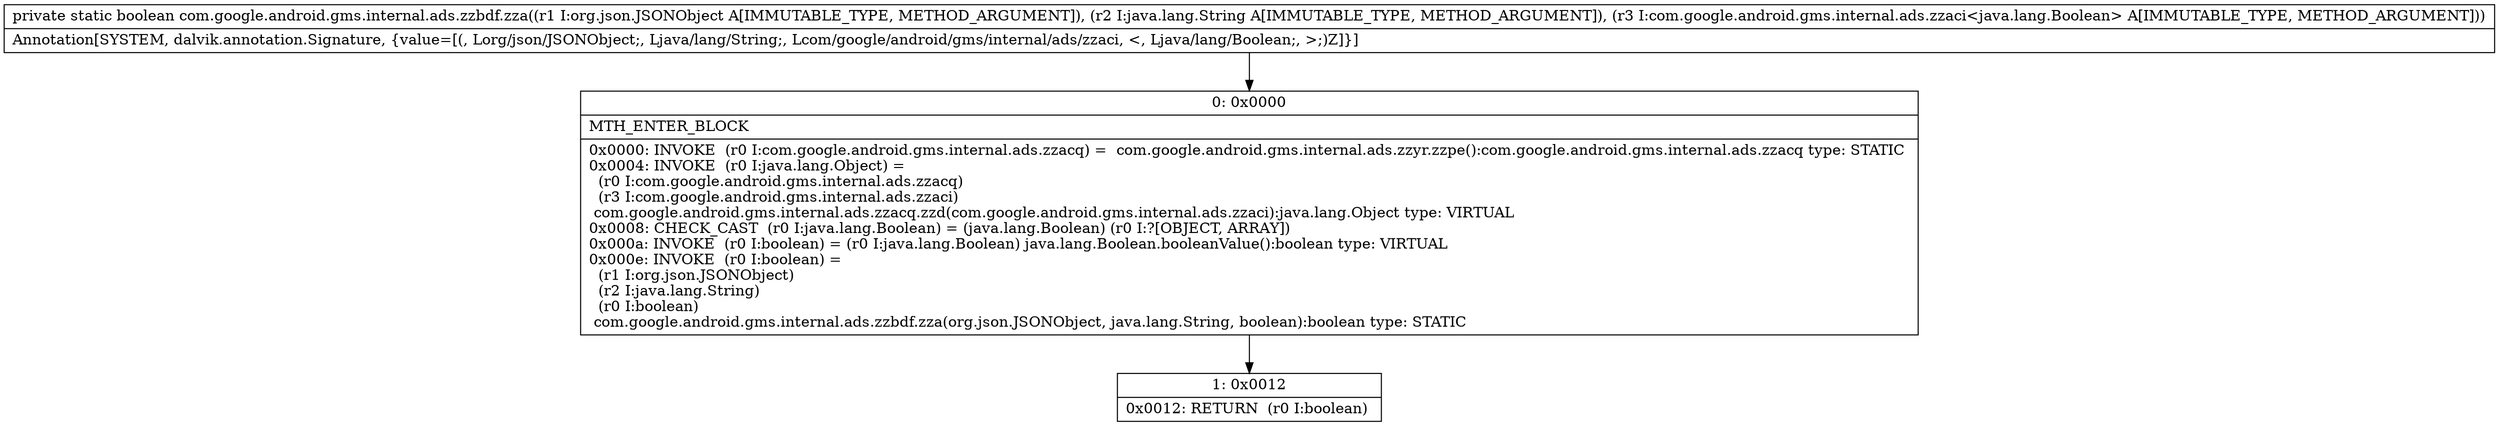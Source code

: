 digraph "CFG forcom.google.android.gms.internal.ads.zzbdf.zza(Lorg\/json\/JSONObject;Ljava\/lang\/String;Lcom\/google\/android\/gms\/internal\/ads\/zzaci;)Z" {
Node_0 [shape=record,label="{0\:\ 0x0000|MTH_ENTER_BLOCK\l|0x0000: INVOKE  (r0 I:com.google.android.gms.internal.ads.zzacq) =  com.google.android.gms.internal.ads.zzyr.zzpe():com.google.android.gms.internal.ads.zzacq type: STATIC \l0x0004: INVOKE  (r0 I:java.lang.Object) = \l  (r0 I:com.google.android.gms.internal.ads.zzacq)\l  (r3 I:com.google.android.gms.internal.ads.zzaci)\l com.google.android.gms.internal.ads.zzacq.zzd(com.google.android.gms.internal.ads.zzaci):java.lang.Object type: VIRTUAL \l0x0008: CHECK_CAST  (r0 I:java.lang.Boolean) = (java.lang.Boolean) (r0 I:?[OBJECT, ARRAY]) \l0x000a: INVOKE  (r0 I:boolean) = (r0 I:java.lang.Boolean) java.lang.Boolean.booleanValue():boolean type: VIRTUAL \l0x000e: INVOKE  (r0 I:boolean) = \l  (r1 I:org.json.JSONObject)\l  (r2 I:java.lang.String)\l  (r0 I:boolean)\l com.google.android.gms.internal.ads.zzbdf.zza(org.json.JSONObject, java.lang.String, boolean):boolean type: STATIC \l}"];
Node_1 [shape=record,label="{1\:\ 0x0012|0x0012: RETURN  (r0 I:boolean) \l}"];
MethodNode[shape=record,label="{private static boolean com.google.android.gms.internal.ads.zzbdf.zza((r1 I:org.json.JSONObject A[IMMUTABLE_TYPE, METHOD_ARGUMENT]), (r2 I:java.lang.String A[IMMUTABLE_TYPE, METHOD_ARGUMENT]), (r3 I:com.google.android.gms.internal.ads.zzaci\<java.lang.Boolean\> A[IMMUTABLE_TYPE, METHOD_ARGUMENT]))  | Annotation[SYSTEM, dalvik.annotation.Signature, \{value=[(, Lorg\/json\/JSONObject;, Ljava\/lang\/String;, Lcom\/google\/android\/gms\/internal\/ads\/zzaci, \<, Ljava\/lang\/Boolean;, \>;)Z]\}]\l}"];
MethodNode -> Node_0;
Node_0 -> Node_1;
}

